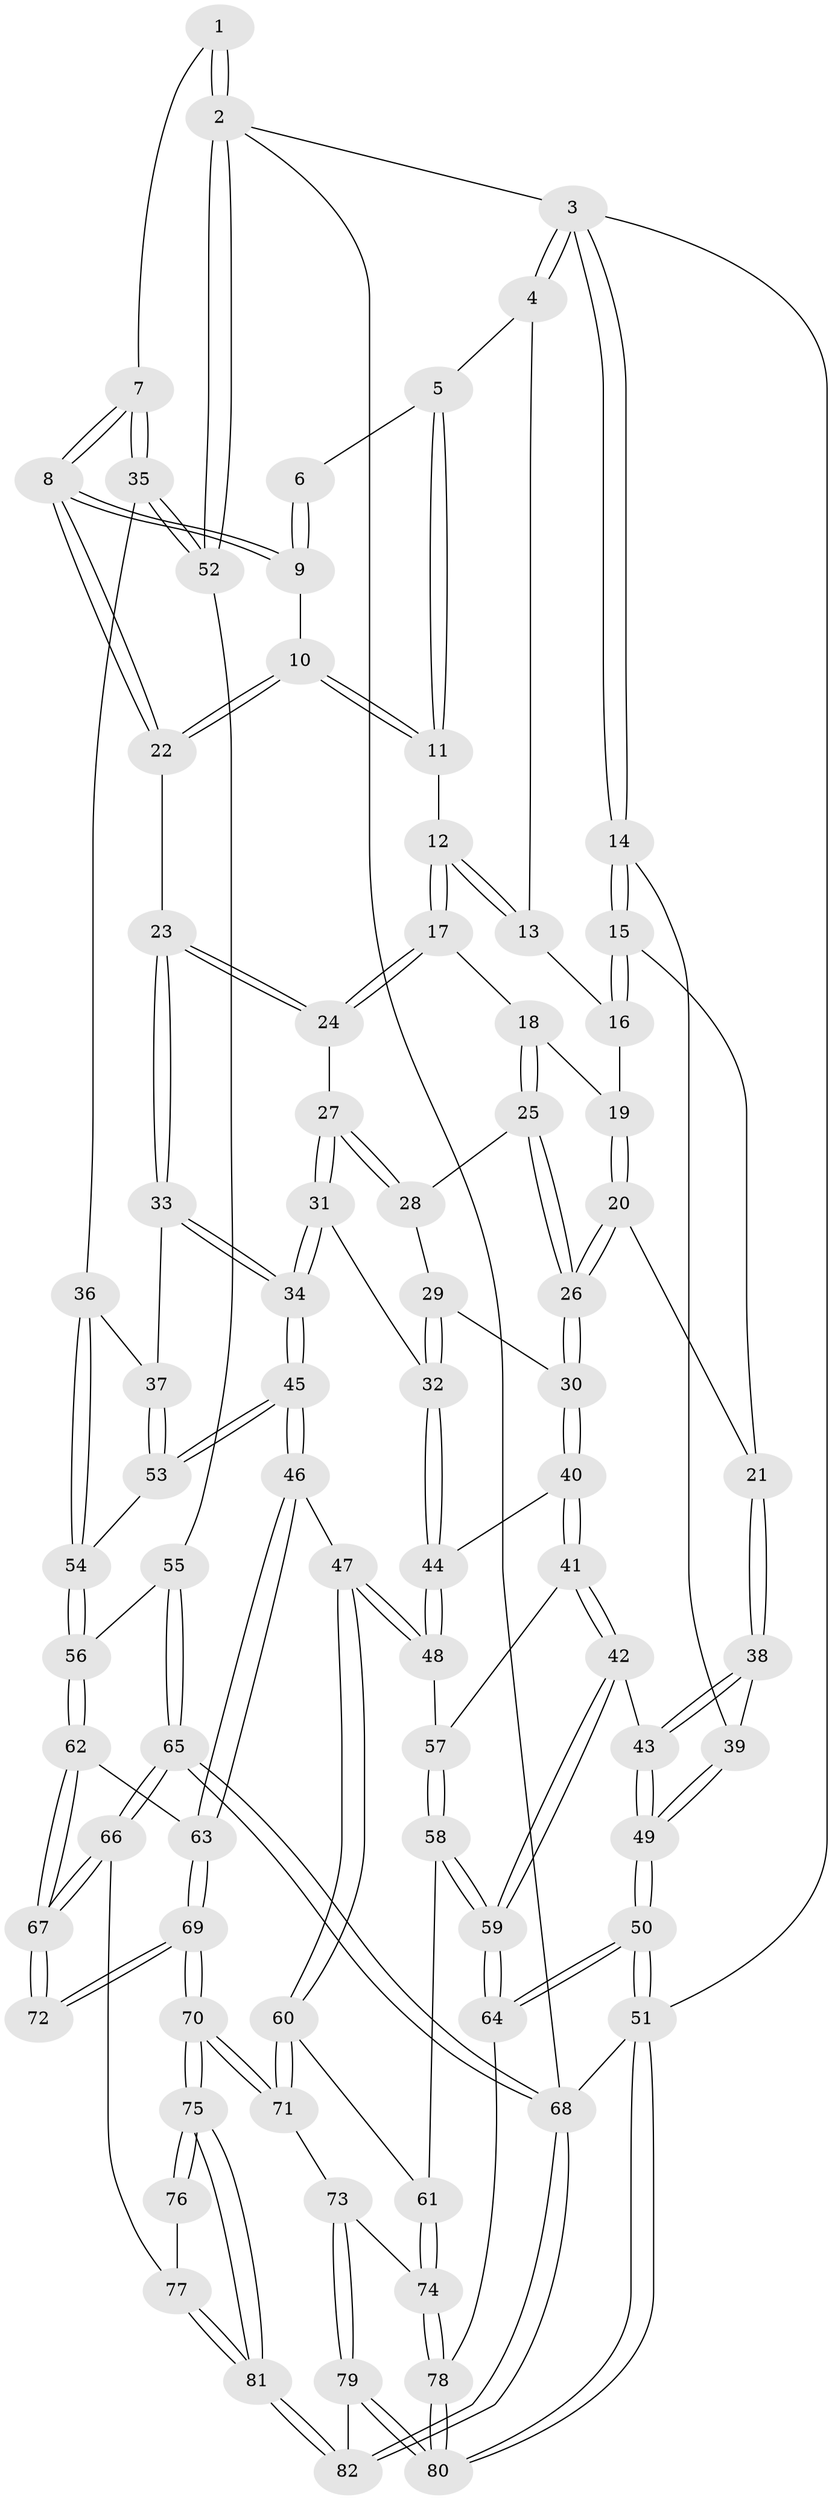 // Generated by graph-tools (version 1.1) at 2025/38/03/09/25 02:38:51]
// undirected, 82 vertices, 202 edges
graph export_dot {
graph [start="1"]
  node [color=gray90,style=filled];
  1 [pos="+0.7312296355557816+0"];
  2 [pos="+1+0"];
  3 [pos="+0+0"];
  4 [pos="+0.36772706817537265+0"];
  5 [pos="+0.4360175691499987+0"];
  6 [pos="+0.7190291758686161+0"];
  7 [pos="+1+0.2762424916983762"];
  8 [pos="+0.9198652538073431+0.2519773260743979"];
  9 [pos="+0.7294556553087189+0.07378893339903059"];
  10 [pos="+0.6231164821228757+0.16427380398636648"];
  11 [pos="+0.5131127216322565+0.12523237124388473"];
  12 [pos="+0.4831056120846881+0.16193952964737054"];
  13 [pos="+0.30635299680574474+0.07701697498537384"];
  14 [pos="+0+0"];
  15 [pos="+0.05708536993006436+0.12768118726755245"];
  16 [pos="+0.2930219303942132+0.11873312997248144"];
  17 [pos="+0.48269228804359227+0.16254275668850454"];
  18 [pos="+0.34670406037233803+0.18901852658853502"];
  19 [pos="+0.29621461097225044+0.13148465259167622"];
  20 [pos="+0.1644531494573618+0.3139070461494674"];
  21 [pos="+0.16206984355396642+0.3135160634893876"];
  22 [pos="+0.6490815664276677+0.31542836359382215"];
  23 [pos="+0.6489986928965179+0.31554342232757887"];
  24 [pos="+0.47656574486543846+0.3265275709010634"];
  25 [pos="+0.35098207667892994+0.277440573742954"];
  26 [pos="+0.19436778791278067+0.3300052158315767"];
  27 [pos="+0.4743955462322061+0.3281367032418616"];
  28 [pos="+0.38732358894000635+0.3033784020381877"];
  29 [pos="+0.3339879834584366+0.39175591759763617"];
  30 [pos="+0.24082692866442754+0.40533852856990066"];
  31 [pos="+0.46110793050948484+0.4141096757895432"];
  32 [pos="+0.3939075752354832+0.4425814652693419"];
  33 [pos="+0.6655580117377625+0.44763192658169865"];
  34 [pos="+0.558802544409167+0.5705458466112007"];
  35 [pos="+1+0.28706495223800654"];
  36 [pos="+0.8826810246173842+0.43546448077062044"];
  37 [pos="+0.7014047876578099+0.4583368717086096"];
  38 [pos="+0.10311634545063035+0.35953751082204666"];
  39 [pos="+0+0"];
  40 [pos="+0.25069450297502643+0.46789226573147585"];
  41 [pos="+0.11240163003899512+0.5626831607126038"];
  42 [pos="+0.05380795643043923+0.5624599695426904"];
  43 [pos="+0+0.5344486678329309"];
  44 [pos="+0.32395501192566983+0.5281025419847541"];
  45 [pos="+0.55165075222092+0.6110662130921982"];
  46 [pos="+0.5233433005064605+0.6780166093946869"];
  47 [pos="+0.4308465740656475+0.6803000856176458"];
  48 [pos="+0.33863377704126957+0.5768628836648904"];
  49 [pos="+0+0.5621386939625994"];
  50 [pos="+0+0.7616696641906826"];
  51 [pos="+0+1"];
  52 [pos="+1+0.28380775872081976"];
  53 [pos="+0.7783251410797282+0.5823054109963373"];
  54 [pos="+0.8313986574625767+0.6071480014234479"];
  55 [pos="+1+0.5917540405923187"];
  56 [pos="+0.8513678884032428+0.6632906168530057"];
  57 [pos="+0.19551125759635707+0.6138605473374038"];
  58 [pos="+0.23414623259189193+0.7822733170676175"];
  59 [pos="+0.20176839787572148+0.8020880269165501"];
  60 [pos="+0.34857922291739274+0.7479258952612091"];
  61 [pos="+0.3018170234513439+0.7692997460094521"];
  62 [pos="+0.8260305894088683+0.7233755755636971"];
  63 [pos="+0.5239499545666393+0.6787860487812529"];
  64 [pos="+0.14858326743574682+0.8560410280998036"];
  65 [pos="+1+1"];
  66 [pos="+0.9017764475562843+0.8684021443183058"];
  67 [pos="+0.8375727510302255+0.7786021574614262"];
  68 [pos="+1+1"];
  69 [pos="+0.5523467857782813+0.7798848298304889"];
  70 [pos="+0.5513345499046525+0.9456524571438554"];
  71 [pos="+0.4135111885642919+0.9256615710239705"];
  72 [pos="+0.723252944430908+0.8355134895487083"];
  73 [pos="+0.352225129223223+0.9537654307721514"];
  74 [pos="+0.3430034707271684+0.9446263799304779"];
  75 [pos="+0.5559026682749498+0.9551706240188528"];
  76 [pos="+0.7133058142318702+0.8719148189532658"];
  77 [pos="+0.7541907892922038+0.9574909192441061"];
  78 [pos="+0.159681854597908+0.8980976994702933"];
  79 [pos="+0.28453427026814415+1"];
  80 [pos="+0.16995543214906533+1"];
  81 [pos="+0.6117948938785309+1"];
  82 [pos="+0.6110683559814158+1"];
  1 -- 2;
  1 -- 2;
  1 -- 7;
  2 -- 3;
  2 -- 52;
  2 -- 52;
  2 -- 68;
  3 -- 4;
  3 -- 4;
  3 -- 14;
  3 -- 14;
  3 -- 51;
  4 -- 5;
  4 -- 13;
  5 -- 6;
  5 -- 11;
  5 -- 11;
  6 -- 9;
  6 -- 9;
  7 -- 8;
  7 -- 8;
  7 -- 35;
  7 -- 35;
  8 -- 9;
  8 -- 9;
  8 -- 22;
  8 -- 22;
  9 -- 10;
  10 -- 11;
  10 -- 11;
  10 -- 22;
  10 -- 22;
  11 -- 12;
  12 -- 13;
  12 -- 13;
  12 -- 17;
  12 -- 17;
  13 -- 16;
  14 -- 15;
  14 -- 15;
  14 -- 39;
  15 -- 16;
  15 -- 16;
  15 -- 21;
  16 -- 19;
  17 -- 18;
  17 -- 24;
  17 -- 24;
  18 -- 19;
  18 -- 25;
  18 -- 25;
  19 -- 20;
  19 -- 20;
  20 -- 21;
  20 -- 26;
  20 -- 26;
  21 -- 38;
  21 -- 38;
  22 -- 23;
  23 -- 24;
  23 -- 24;
  23 -- 33;
  23 -- 33;
  24 -- 27;
  25 -- 26;
  25 -- 26;
  25 -- 28;
  26 -- 30;
  26 -- 30;
  27 -- 28;
  27 -- 28;
  27 -- 31;
  27 -- 31;
  28 -- 29;
  29 -- 30;
  29 -- 32;
  29 -- 32;
  30 -- 40;
  30 -- 40;
  31 -- 32;
  31 -- 34;
  31 -- 34;
  32 -- 44;
  32 -- 44;
  33 -- 34;
  33 -- 34;
  33 -- 37;
  34 -- 45;
  34 -- 45;
  35 -- 36;
  35 -- 52;
  35 -- 52;
  36 -- 37;
  36 -- 54;
  36 -- 54;
  37 -- 53;
  37 -- 53;
  38 -- 39;
  38 -- 43;
  38 -- 43;
  39 -- 49;
  39 -- 49;
  40 -- 41;
  40 -- 41;
  40 -- 44;
  41 -- 42;
  41 -- 42;
  41 -- 57;
  42 -- 43;
  42 -- 59;
  42 -- 59;
  43 -- 49;
  43 -- 49;
  44 -- 48;
  44 -- 48;
  45 -- 46;
  45 -- 46;
  45 -- 53;
  45 -- 53;
  46 -- 47;
  46 -- 63;
  46 -- 63;
  47 -- 48;
  47 -- 48;
  47 -- 60;
  47 -- 60;
  48 -- 57;
  49 -- 50;
  49 -- 50;
  50 -- 51;
  50 -- 51;
  50 -- 64;
  50 -- 64;
  51 -- 80;
  51 -- 80;
  51 -- 68;
  52 -- 55;
  53 -- 54;
  54 -- 56;
  54 -- 56;
  55 -- 56;
  55 -- 65;
  55 -- 65;
  56 -- 62;
  56 -- 62;
  57 -- 58;
  57 -- 58;
  58 -- 59;
  58 -- 59;
  58 -- 61;
  59 -- 64;
  59 -- 64;
  60 -- 61;
  60 -- 71;
  60 -- 71;
  61 -- 74;
  61 -- 74;
  62 -- 63;
  62 -- 67;
  62 -- 67;
  63 -- 69;
  63 -- 69;
  64 -- 78;
  65 -- 66;
  65 -- 66;
  65 -- 68;
  65 -- 68;
  66 -- 67;
  66 -- 67;
  66 -- 77;
  67 -- 72;
  67 -- 72;
  68 -- 82;
  68 -- 82;
  69 -- 70;
  69 -- 70;
  69 -- 72;
  69 -- 72;
  70 -- 71;
  70 -- 71;
  70 -- 75;
  70 -- 75;
  71 -- 73;
  73 -- 74;
  73 -- 79;
  73 -- 79;
  74 -- 78;
  74 -- 78;
  75 -- 76;
  75 -- 76;
  75 -- 81;
  75 -- 81;
  76 -- 77;
  77 -- 81;
  77 -- 81;
  78 -- 80;
  78 -- 80;
  79 -- 80;
  79 -- 80;
  79 -- 82;
  81 -- 82;
  81 -- 82;
}
